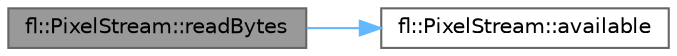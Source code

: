 digraph "fl::PixelStream::readBytes"
{
 // LATEX_PDF_SIZE
  bgcolor="transparent";
  edge [fontname=Helvetica,fontsize=10,labelfontname=Helvetica,labelfontsize=10];
  node [fontname=Helvetica,fontsize=10,shape=box,height=0.2,width=0.4];
  rankdir="LR";
  Node1 [id="Node000001",label="fl::PixelStream::readBytes",height=0.2,width=0.4,color="gray40", fillcolor="grey60", style="filled", fontcolor="black",tooltip=" "];
  Node1 -> Node2 [id="edge1_Node000001_Node000002",color="steelblue1",style="solid",tooltip=" "];
  Node2 [id="Node000002",label="fl::PixelStream::available",height=0.2,width=0.4,color="grey40", fillcolor="white", style="filled",URL="$d8/ddd/classfl_1_1_pixel_stream_af58207602d404460d64ab66d668db598.html#af58207602d404460d64ab66d668db598",tooltip=" "];
}
